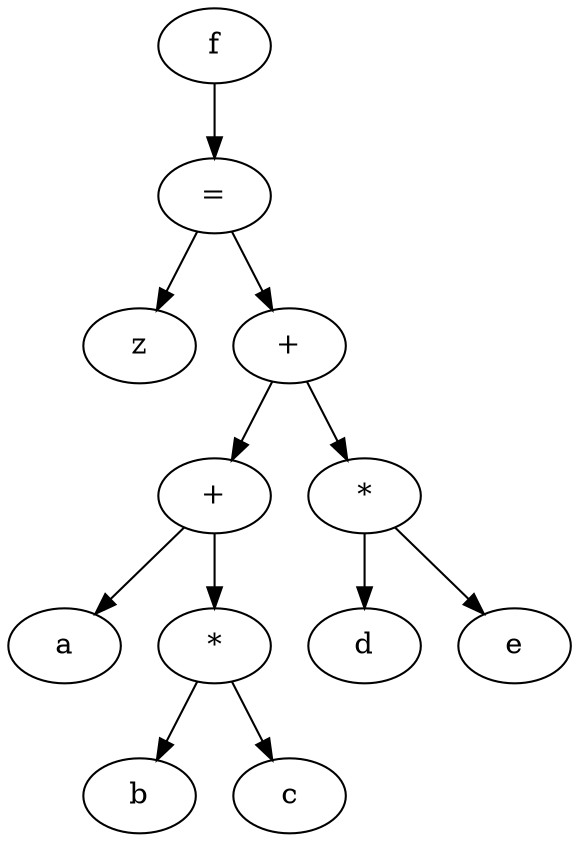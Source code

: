 # Executado assim: ./output2dot.sh 
# https://graphviz.org/doc/info/lang.html
digraph {
  x55aca286f370 -> x55aca286f7d0
  x55aca286f7d0 -> x55aca286f820
  x55aca286f820 [label="z"]
  x55aca286f7d0 -> x55aca286f760
  x55aca286f760 -> x55aca286f5a0
  x55aca286f5a0 -> x55aca286f420
  x55aca286f420 [label="a"]
  x55aca286f5a0 -> x55aca286f530
  x55aca286f530 -> x55aca286f490
  x55aca286f490 [label="b"]
  x55aca286f530 -> x55aca286f500
  x55aca286f500 [label="c"]
  x55aca286f530 [label="*"]
  x55aca286f5a0 [label="+"]
  x55aca286f760 -> x55aca286f6f0
  x55aca286f6f0 -> x55aca286f650
  x55aca286f650 [label="d"]
  x55aca286f6f0 -> x55aca286f6c0
  x55aca286f6c0 [label="e"]
  x55aca286f6f0 [label="*"]
  x55aca286f760 [label="+"]
  x55aca286f7d0 [label="="]
  x55aca286f370 [label="f"]
}
